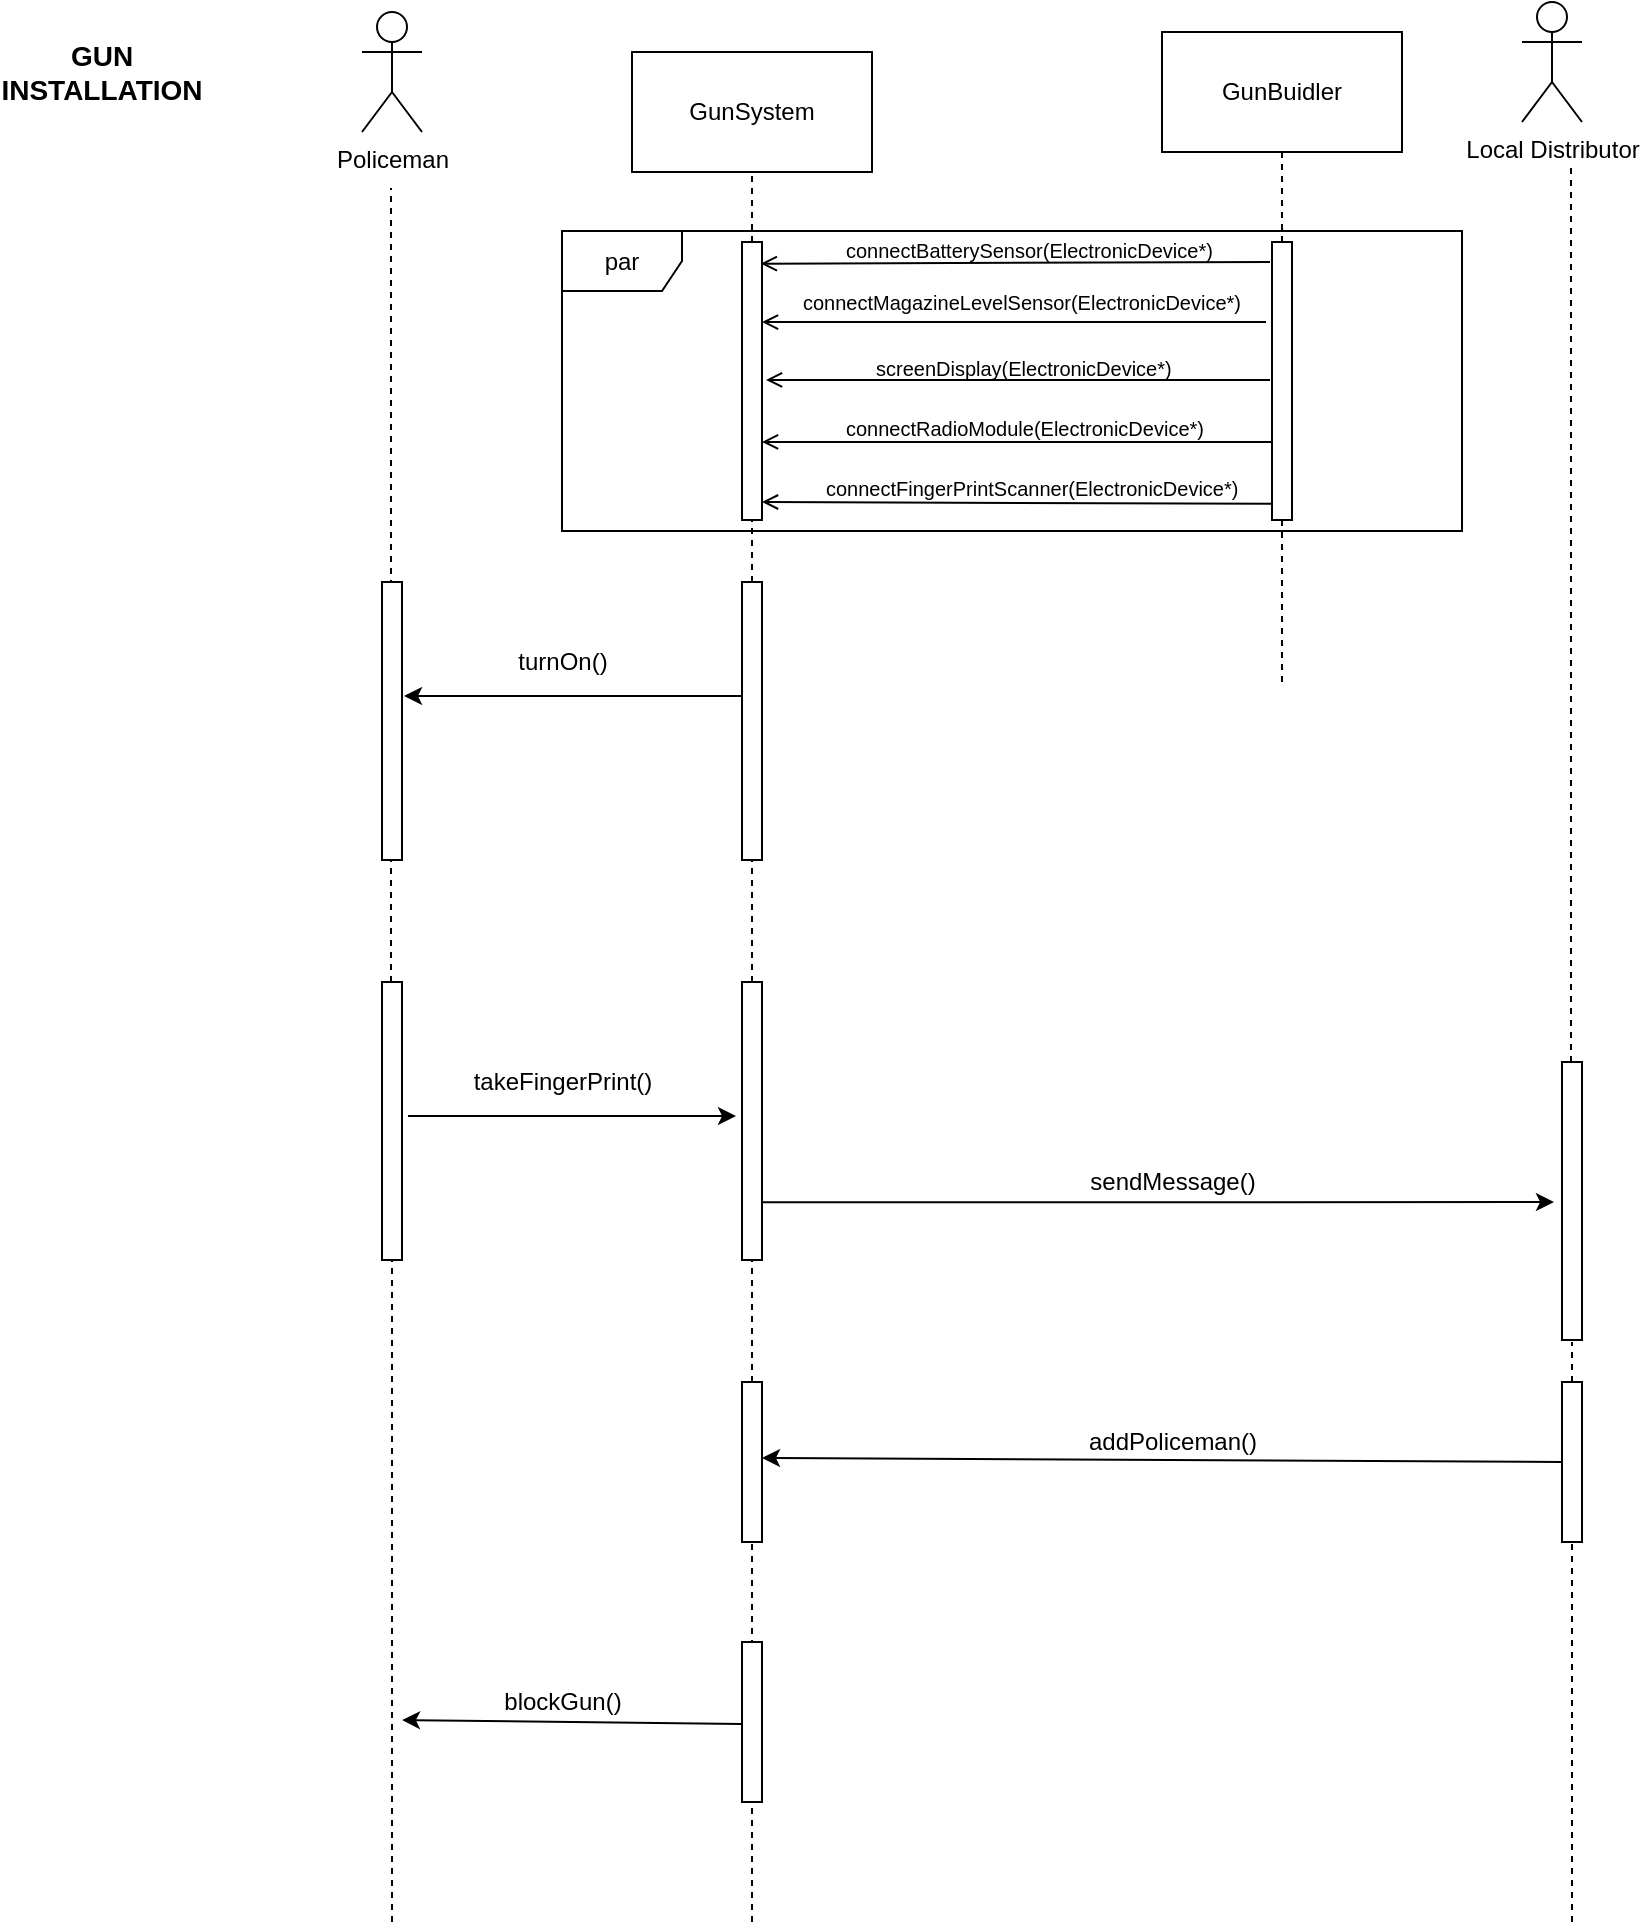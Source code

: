 <mxfile version="13.10.9" type="github">
  <diagram name="Page-1" id="13e1069c-82ec-6db2-03f1-153e76fe0fe0">
    <mxGraphModel dx="1256" dy="703" grid="1" gridSize="10" guides="1" tooltips="1" connect="1" arrows="1" fold="1" page="1" pageScale="1" pageWidth="850" pageHeight="1100" background="#ffffff" math="0" shadow="0">
      <root>
        <mxCell id="0" />
        <mxCell id="1" parent="0" />
        <mxCell id="dGkHtQzwEty1PiVqtM9C-1" value="GunSystem" style="rounded=0;whiteSpace=wrap;html=1;" vertex="1" parent="1">
          <mxGeometry x="345" y="35" width="120" height="60" as="geometry" />
        </mxCell>
        <mxCell id="dGkHtQzwEty1PiVqtM9C-2" value="" style="endArrow=none;dashed=1;html=1;entryX=0.5;entryY=1;entryDx=0;entryDy=0;" edge="1" parent="1" source="dGkHtQzwEty1PiVqtM9C-67">
          <mxGeometry width="50" height="50" relative="1" as="geometry">
            <mxPoint x="225" y="840" as="sourcePoint" />
            <mxPoint x="224.5" y="103" as="targetPoint" />
          </mxGeometry>
        </mxCell>
        <mxCell id="dGkHtQzwEty1PiVqtM9C-4" value="" style="endArrow=none;dashed=1;html=1;" edge="1" parent="1" source="dGkHtQzwEty1PiVqtM9C-75">
          <mxGeometry width="50" height="50" relative="1" as="geometry">
            <mxPoint x="815" y="510" as="sourcePoint" />
            <mxPoint x="814.5" y="90" as="targetPoint" />
          </mxGeometry>
        </mxCell>
        <mxCell id="dGkHtQzwEty1PiVqtM9C-6" value="" style="endArrow=none;dashed=1;html=1;entryX=0.5;entryY=1;entryDx=0;entryDy=0;" edge="1" parent="1" source="dGkHtQzwEty1PiVqtM9C-38" target="dGkHtQzwEty1PiVqtM9C-1">
          <mxGeometry width="50" height="50" relative="1" as="geometry">
            <mxPoint x="480" y="1075" as="sourcePoint" />
            <mxPoint x="510" y="145" as="targetPoint" />
          </mxGeometry>
        </mxCell>
        <mxCell id="dGkHtQzwEty1PiVqtM9C-37" value="&lt;b&gt;&lt;font style=&quot;font-size: 14px&quot;&gt;GUN INSTALLATION&lt;/font&gt;&lt;/b&gt;" style="text;html=1;strokeColor=none;fillColor=none;align=center;verticalAlign=middle;whiteSpace=wrap;rounded=0;" vertex="1" parent="1">
          <mxGeometry x="60" y="35" width="40" height="20" as="geometry" />
        </mxCell>
        <mxCell id="dGkHtQzwEty1PiVqtM9C-38" value="" style="html=1;points=[];perimeter=orthogonalPerimeter;" vertex="1" parent="1">
          <mxGeometry x="400" y="130" width="10" height="139" as="geometry" />
        </mxCell>
        <mxCell id="dGkHtQzwEty1PiVqtM9C-39" value="" style="endArrow=none;dashed=1;html=1;entryX=0.5;entryY=1;entryDx=0;entryDy=0;" edge="1" parent="1" target="dGkHtQzwEty1PiVqtM9C-38" source="dGkHtQzwEty1PiVqtM9C-61">
          <mxGeometry width="50" height="50" relative="1" as="geometry">
            <mxPoint x="410" y="920" as="sourcePoint" />
            <mxPoint x="480" y="95" as="targetPoint" />
          </mxGeometry>
        </mxCell>
        <mxCell id="dGkHtQzwEty1PiVqtM9C-40" value="par" style="shape=umlFrame;whiteSpace=wrap;html=1;" vertex="1" parent="1">
          <mxGeometry x="310" y="124.5" width="450" height="150" as="geometry" />
        </mxCell>
        <mxCell id="dGkHtQzwEty1PiVqtM9C-41" value="" style="endArrow=open;endFill=0;endSize=6;html=1;exitX=-0.1;exitY=0.072;exitDx=0;exitDy=0;exitPerimeter=0;entryX=0.94;entryY=0.078;entryDx=0;entryDy=0;entryPerimeter=0;" edge="1" parent="1" source="dGkHtQzwEty1PiVqtM9C-49" target="dGkHtQzwEty1PiVqtM9C-38">
          <mxGeometry width="100" relative="1" as="geometry">
            <mxPoint x="655" y="120" as="sourcePoint" />
            <mxPoint x="490" y="130" as="targetPoint" />
          </mxGeometry>
        </mxCell>
        <mxCell id="dGkHtQzwEty1PiVqtM9C-42" value="" style="endArrow=open;endFill=0;endSize=6;html=1;entryX=1;entryY=0.288;entryDx=0;entryDy=0;entryPerimeter=0;exitX=-0.3;exitY=0.288;exitDx=0;exitDy=0;exitPerimeter=0;" edge="1" parent="1" source="dGkHtQzwEty1PiVqtM9C-49" target="dGkHtQzwEty1PiVqtM9C-38">
          <mxGeometry width="100" relative="1" as="geometry">
            <mxPoint x="625" y="170" as="sourcePoint" />
            <mxPoint x="485" y="170.02" as="targetPoint" />
          </mxGeometry>
        </mxCell>
        <mxCell id="dGkHtQzwEty1PiVqtM9C-43" value="GunBuidler" style="rounded=0;whiteSpace=wrap;html=1;" vertex="1" parent="1">
          <mxGeometry x="610" y="25" width="120" height="60" as="geometry" />
        </mxCell>
        <mxCell id="dGkHtQzwEty1PiVqtM9C-44" value="" style="endArrow=open;endFill=0;endSize=6;html=1;exitX=0;exitY=0.719;exitDx=0;exitDy=0;exitPerimeter=0;" edge="1" parent="1" source="dGkHtQzwEty1PiVqtM9C-49" target="dGkHtQzwEty1PiVqtM9C-38">
          <mxGeometry width="100" relative="1" as="geometry">
            <mxPoint x="625" y="230" as="sourcePoint" />
            <mxPoint x="485" y="230.02" as="targetPoint" />
          </mxGeometry>
        </mxCell>
        <mxCell id="dGkHtQzwEty1PiVqtM9C-45" value="" style="endArrow=open;endFill=0;endSize=6;html=1;exitX=-0.1;exitY=0.496;exitDx=0;exitDy=0;exitPerimeter=0;entryX=1.2;entryY=0.496;entryDx=0;entryDy=0;entryPerimeter=0;" edge="1" parent="1" source="dGkHtQzwEty1PiVqtM9C-49" target="dGkHtQzwEty1PiVqtM9C-38">
          <mxGeometry width="100" relative="1" as="geometry">
            <mxPoint x="640" y="200" as="sourcePoint" />
            <mxPoint x="490" y="189" as="targetPoint" />
          </mxGeometry>
        </mxCell>
        <mxCell id="dGkHtQzwEty1PiVqtM9C-46" value="" style="endArrow=open;endFill=0;endSize=6;html=1;entryX=1;entryY=0.935;entryDx=0;entryDy=0;entryPerimeter=0;exitX=0.1;exitY=0.942;exitDx=0;exitDy=0;exitPerimeter=0;" edge="1" parent="1" source="dGkHtQzwEty1PiVqtM9C-49" target="dGkHtQzwEty1PiVqtM9C-38">
          <mxGeometry width="100" relative="1" as="geometry">
            <mxPoint x="625" y="250" as="sourcePoint" />
            <mxPoint x="485" y="250.02" as="targetPoint" />
          </mxGeometry>
        </mxCell>
        <mxCell id="dGkHtQzwEty1PiVqtM9C-48" value="" style="endArrow=none;dashed=1;html=1;entryX=0.5;entryY=1;entryDx=0;entryDy=0;" edge="1" parent="1" source="dGkHtQzwEty1PiVqtM9C-49" target="dGkHtQzwEty1PiVqtM9C-43">
          <mxGeometry width="50" height="50" relative="1" as="geometry">
            <mxPoint x="650" y="408" as="sourcePoint" />
            <mxPoint x="710" y="160" as="targetPoint" />
          </mxGeometry>
        </mxCell>
        <mxCell id="dGkHtQzwEty1PiVqtM9C-49" value="" style="html=1;points=[];perimeter=orthogonalPerimeter;" vertex="1" parent="1">
          <mxGeometry x="665" y="130" width="10" height="139" as="geometry" />
        </mxCell>
        <mxCell id="dGkHtQzwEty1PiVqtM9C-50" value="" style="endArrow=none;dashed=1;html=1;entryX=0.5;entryY=1;entryDx=0;entryDy=0;" edge="1" parent="1" target="dGkHtQzwEty1PiVqtM9C-49">
          <mxGeometry width="50" height="50" relative="1" as="geometry">
            <mxPoint x="670" y="350" as="sourcePoint" />
            <mxPoint x="650" y="85" as="targetPoint" />
          </mxGeometry>
        </mxCell>
        <mxCell id="dGkHtQzwEty1PiVqtM9C-51" value="&lt;font style=&quot;font-size: 10px&quot;&gt;connectMagazineLevelSensor(ElectronicDevice*)&lt;/font&gt;" style="text;html=1;strokeColor=none;fillColor=none;align=center;verticalAlign=middle;whiteSpace=wrap;rounded=0;" vertex="1" parent="1">
          <mxGeometry x="520" y="150" width="40" height="20" as="geometry" />
        </mxCell>
        <mxCell id="dGkHtQzwEty1PiVqtM9C-52" value="&lt;font style=&quot;font-size: 10px&quot;&gt;connectBatterySensor(ElectronicDevice*)&lt;/font&gt;" style="text;whiteSpace=wrap;html=1;" vertex="1" parent="1">
          <mxGeometry x="450" y="120" width="160" height="30" as="geometry" />
        </mxCell>
        <mxCell id="dGkHtQzwEty1PiVqtM9C-53" value="&lt;font style=&quot;font-size: 10px&quot;&gt;screenDisplay(ElectronicDevice*)&lt;/font&gt;" style="text;whiteSpace=wrap;html=1;" vertex="1" parent="1">
          <mxGeometry x="465" y="179" width="190" height="30" as="geometry" />
        </mxCell>
        <mxCell id="dGkHtQzwEty1PiVqtM9C-54" value="&lt;font style=&quot;font-size: 10px&quot;&gt;connectRadioModule(ElectronicDevice*)&lt;/font&gt;" style="text;whiteSpace=wrap;html=1;" vertex="1" parent="1">
          <mxGeometry x="450" y="209" width="160" height="30" as="geometry" />
        </mxCell>
        <mxCell id="dGkHtQzwEty1PiVqtM9C-55" value="&lt;font style=&quot;font-size: 10px&quot;&gt;connectFingerPrintScanner(ElectronicDevice*)&lt;/font&gt;" style="text;whiteSpace=wrap;html=1;" vertex="1" parent="1">
          <mxGeometry x="440" y="239" width="160" height="30" as="geometry" />
        </mxCell>
        <mxCell id="dGkHtQzwEty1PiVqtM9C-57" value="Policeman" style="shape=umlActor;verticalLabelPosition=bottom;verticalAlign=top;html=1;outlineConnect=0;" vertex="1" parent="1">
          <mxGeometry x="210" y="15" width="30" height="60" as="geometry" />
        </mxCell>
        <mxCell id="dGkHtQzwEty1PiVqtM9C-59" value="Local Distributor" style="shape=umlActor;verticalLabelPosition=bottom;verticalAlign=top;html=1;outlineConnect=0;" vertex="1" parent="1">
          <mxGeometry x="790" y="10" width="30" height="60" as="geometry" />
        </mxCell>
        <mxCell id="dGkHtQzwEty1PiVqtM9C-60" value="" style="html=1;points=[];perimeter=orthogonalPerimeter;" vertex="1" parent="1">
          <mxGeometry x="220" y="300" width="10" height="139" as="geometry" />
        </mxCell>
        <mxCell id="dGkHtQzwEty1PiVqtM9C-61" value="" style="html=1;points=[];perimeter=orthogonalPerimeter;" vertex="1" parent="1">
          <mxGeometry x="400" y="300" width="10" height="139" as="geometry" />
        </mxCell>
        <mxCell id="dGkHtQzwEty1PiVqtM9C-62" value="" style="endArrow=none;dashed=1;html=1;entryX=0.5;entryY=1;entryDx=0;entryDy=0;" edge="1" parent="1" source="dGkHtQzwEty1PiVqtM9C-69" target="dGkHtQzwEty1PiVqtM9C-61">
          <mxGeometry width="50" height="50" relative="1" as="geometry">
            <mxPoint x="410" y="920" as="sourcePoint" />
            <mxPoint x="405" y="269" as="targetPoint" />
          </mxGeometry>
        </mxCell>
        <mxCell id="dGkHtQzwEty1PiVqtM9C-63" value="" style="endArrow=classic;html=1;" edge="1" parent="1">
          <mxGeometry width="50" height="50" relative="1" as="geometry">
            <mxPoint x="400" y="357" as="sourcePoint" />
            <mxPoint x="231" y="357" as="targetPoint" />
          </mxGeometry>
        </mxCell>
        <mxCell id="dGkHtQzwEty1PiVqtM9C-66" value="turnOn()" style="text;html=1;align=center;verticalAlign=middle;resizable=0;points=[];autosize=1;" vertex="1" parent="1">
          <mxGeometry x="280" y="330" width="60" height="20" as="geometry" />
        </mxCell>
        <mxCell id="dGkHtQzwEty1PiVqtM9C-67" value="" style="html=1;points=[];perimeter=orthogonalPerimeter;" vertex="1" parent="1">
          <mxGeometry x="220" y="500" width="10" height="139" as="geometry" />
        </mxCell>
        <mxCell id="dGkHtQzwEty1PiVqtM9C-68" value="" style="endArrow=none;dashed=1;html=1;entryX=0.5;entryY=1;entryDx=0;entryDy=0;" edge="1" parent="1" target="dGkHtQzwEty1PiVqtM9C-67">
          <mxGeometry width="50" height="50" relative="1" as="geometry">
            <mxPoint x="225" y="970" as="sourcePoint" />
            <mxPoint x="224.5" y="103" as="targetPoint" />
          </mxGeometry>
        </mxCell>
        <mxCell id="dGkHtQzwEty1PiVqtM9C-69" value="" style="html=1;points=[];perimeter=orthogonalPerimeter;" vertex="1" parent="1">
          <mxGeometry x="400" y="500" width="10" height="139" as="geometry" />
        </mxCell>
        <mxCell id="dGkHtQzwEty1PiVqtM9C-70" value="" style="endArrow=none;dashed=1;html=1;entryX=0.5;entryY=1;entryDx=0;entryDy=0;" edge="1" parent="1" source="dGkHtQzwEty1PiVqtM9C-79" target="dGkHtQzwEty1PiVqtM9C-69">
          <mxGeometry width="50" height="50" relative="1" as="geometry">
            <mxPoint x="405" y="960" as="sourcePoint" />
            <mxPoint x="405" y="439" as="targetPoint" />
          </mxGeometry>
        </mxCell>
        <mxCell id="dGkHtQzwEty1PiVqtM9C-71" value="" style="endArrow=classic;html=1;entryX=-0.3;entryY=0.482;entryDx=0;entryDy=0;entryPerimeter=0;" edge="1" parent="1" target="dGkHtQzwEty1PiVqtM9C-69">
          <mxGeometry width="50" height="50" relative="1" as="geometry">
            <mxPoint x="233" y="567" as="sourcePoint" />
            <mxPoint x="370" y="550" as="targetPoint" />
          </mxGeometry>
        </mxCell>
        <mxCell id="dGkHtQzwEty1PiVqtM9C-72" value="takeFingerPrint()" style="text;html=1;align=center;verticalAlign=middle;resizable=0;points=[];autosize=1;" vertex="1" parent="1">
          <mxGeometry x="255" y="540" width="110" height="20" as="geometry" />
        </mxCell>
        <mxCell id="dGkHtQzwEty1PiVqtM9C-74" value="" style="endArrow=none;dashed=1;html=1;" edge="1" parent="1" source="dGkHtQzwEty1PiVqtM9C-81">
          <mxGeometry width="50" height="50" relative="1" as="geometry">
            <mxPoint x="814.5" y="930" as="sourcePoint" />
            <mxPoint x="815" y="680" as="targetPoint" />
          </mxGeometry>
        </mxCell>
        <mxCell id="dGkHtQzwEty1PiVqtM9C-76" value="" style="endArrow=classic;html=1;entryX=-0.4;entryY=0.504;entryDx=0;entryDy=0;entryPerimeter=0;exitX=1;exitY=0.792;exitDx=0;exitDy=0;exitPerimeter=0;" edge="1" parent="1" source="dGkHtQzwEty1PiVqtM9C-69" target="dGkHtQzwEty1PiVqtM9C-75">
          <mxGeometry width="50" height="50" relative="1" as="geometry">
            <mxPoint x="430" y="640" as="sourcePoint" />
            <mxPoint x="480" y="590" as="targetPoint" />
          </mxGeometry>
        </mxCell>
        <mxCell id="dGkHtQzwEty1PiVqtM9C-75" value="" style="html=1;points=[];perimeter=orthogonalPerimeter;" vertex="1" parent="1">
          <mxGeometry x="810" y="540" width="10" height="139" as="geometry" />
        </mxCell>
        <mxCell id="dGkHtQzwEty1PiVqtM9C-78" value="sendMessage()" style="text;html=1;align=center;verticalAlign=middle;resizable=0;points=[];autosize=1;" vertex="1" parent="1">
          <mxGeometry x="565" y="590" width="100" height="20" as="geometry" />
        </mxCell>
        <mxCell id="dGkHtQzwEty1PiVqtM9C-79" value="" style="html=1;points=[];perimeter=orthogonalPerimeter;" vertex="1" parent="1">
          <mxGeometry x="400" y="700" width="10" height="80" as="geometry" />
        </mxCell>
        <mxCell id="dGkHtQzwEty1PiVqtM9C-80" value="" style="endArrow=none;dashed=1;html=1;entryX=0.5;entryY=1;entryDx=0;entryDy=0;" edge="1" parent="1" target="dGkHtQzwEty1PiVqtM9C-79">
          <mxGeometry width="50" height="50" relative="1" as="geometry">
            <mxPoint x="405" y="970" as="sourcePoint" />
            <mxPoint x="405" y="639" as="targetPoint" />
          </mxGeometry>
        </mxCell>
        <mxCell id="dGkHtQzwEty1PiVqtM9C-81" value="" style="html=1;points=[];perimeter=orthogonalPerimeter;" vertex="1" parent="1">
          <mxGeometry x="810" y="700" width="10" height="80" as="geometry" />
        </mxCell>
        <mxCell id="dGkHtQzwEty1PiVqtM9C-82" value="" style="endArrow=none;dashed=1;html=1;" edge="1" parent="1" target="dGkHtQzwEty1PiVqtM9C-81">
          <mxGeometry width="50" height="50" relative="1" as="geometry">
            <mxPoint x="815" y="970" as="sourcePoint" />
            <mxPoint x="815" y="680" as="targetPoint" />
          </mxGeometry>
        </mxCell>
        <mxCell id="dGkHtQzwEty1PiVqtM9C-83" value="" style="endArrow=classic;html=1;entryX=1;entryY=0.475;entryDx=0;entryDy=0;entryPerimeter=0;" edge="1" parent="1" target="dGkHtQzwEty1PiVqtM9C-79">
          <mxGeometry width="50" height="50" relative="1" as="geometry">
            <mxPoint x="810" y="740" as="sourcePoint" />
            <mxPoint x="641" y="740" as="targetPoint" />
          </mxGeometry>
        </mxCell>
        <mxCell id="dGkHtQzwEty1PiVqtM9C-84" value="addPoliceman()" style="text;html=1;align=center;verticalAlign=middle;resizable=0;points=[];autosize=1;" vertex="1" parent="1">
          <mxGeometry x="565" y="720" width="100" height="20" as="geometry" />
        </mxCell>
        <mxCell id="dGkHtQzwEty1PiVqtM9C-85" value="" style="html=1;points=[];perimeter=orthogonalPerimeter;" vertex="1" parent="1">
          <mxGeometry x="400" y="700" width="10" height="80" as="geometry" />
        </mxCell>
        <mxCell id="dGkHtQzwEty1PiVqtM9C-87" value="" style="html=1;points=[];perimeter=orthogonalPerimeter;" vertex="1" parent="1">
          <mxGeometry x="400" y="830" width="10" height="80" as="geometry" />
        </mxCell>
        <mxCell id="dGkHtQzwEty1PiVqtM9C-88" value="" style="endArrow=classic;html=1;" edge="1" parent="1">
          <mxGeometry width="50" height="50" relative="1" as="geometry">
            <mxPoint x="400" y="871" as="sourcePoint" />
            <mxPoint x="230" y="869" as="targetPoint" />
          </mxGeometry>
        </mxCell>
        <mxCell id="dGkHtQzwEty1PiVqtM9C-89" value="blockGun()" style="text;html=1;align=center;verticalAlign=middle;resizable=0;points=[];autosize=1;" vertex="1" parent="1">
          <mxGeometry x="270" y="850" width="80" height="20" as="geometry" />
        </mxCell>
      </root>
    </mxGraphModel>
  </diagram>
</mxfile>
